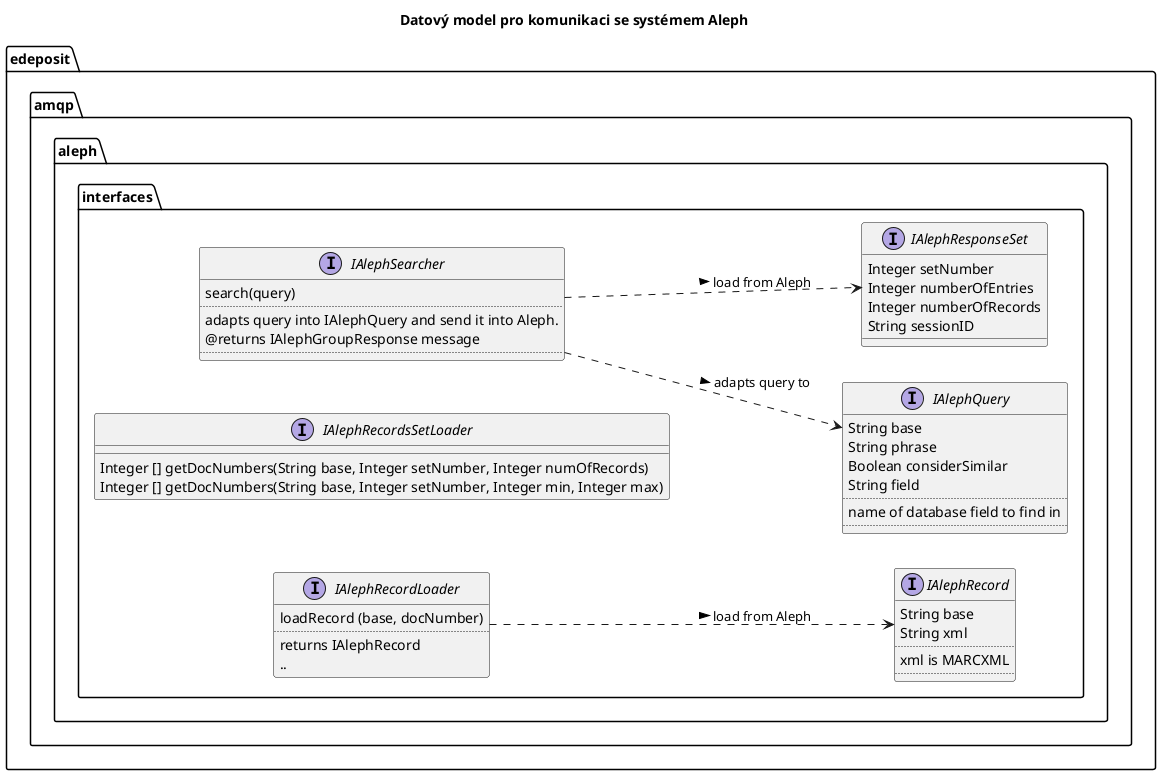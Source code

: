@startuml
skinparam componentStyle uml2
left to right direction
title Datový model pro komunikaci se systémem Aleph

package edeposit.amqp.aleph.interfaces {

 interface IAlephSearcher {
           search(query)
           ..
           adapts query into IAlephQuery and send it into Aleph.
           @returns IAlephGroupResponse message
           ..
 }
 
 interface IAlephQuery {
           String base
           String phrase
           Boolean considerSimilar
           String field
           ..
           name of database field to find in
           ..
 }

 interface IAlephResponseSet {
           Integer setNumber
           Integer numberOfEntries
           Integer numberOfRecords
           String sessionID 
 }
 
 interface IAlephRecordsSetLoader {
           Integer [] getDocNumbers(String base, Integer setNumber, Integer numOfRecords)
           Integer [] getDocNumbers(String base, Integer setNumber, Integer min, Integer max)
 }

 interface IAlephRecord {
           String base
           String xml
           ..
           xml is MARCXML
           ..
 }

 interface IAlephRecordLoader {
           loadRecord (base, docNumber)
           ..
           returns IAlephRecord
           ..           
 }

 IAlephSearcher ..> IAlephQuery : adapts query to >
 IAlephSearcher ..> IAlephResponseSet : load from Aleph >
 IAlephRecordLoader ..> IAlephRecord : load from Aleph >

}

@enduml
